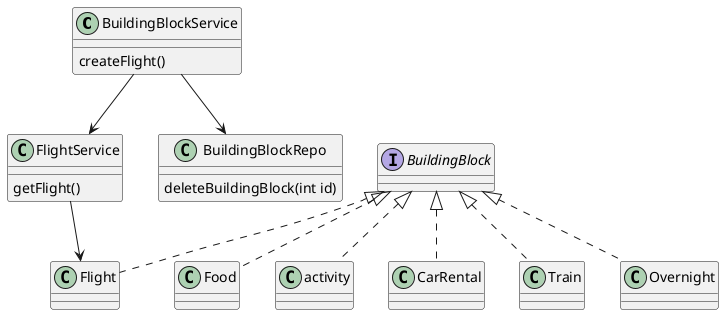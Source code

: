 @startuml

class BuildingBlockService{
    createFlight()
}

class FlightService{
    getFlight()
}

class BuildingBlockRepo{
    deleteBuildingBlock(int id)
}

interface BuildingBlock{
}

class Flight{
}

class Food{
}

class activity{
}

class CarRental{
}

class Train{
}

class Overnight{
}

BuildingBlock <|.. Flight
BuildingBlock <|.. CarRental
BuildingBlock <|.. activity
BuildingBlock <|.. Train
BuildingBlock <|.. Food
BuildingBlock <|.. Overnight
BuildingBlockService --> FlightService
BuildingBlockService --> BuildingBlockRepo
FlightService --> Flight
@enduml

